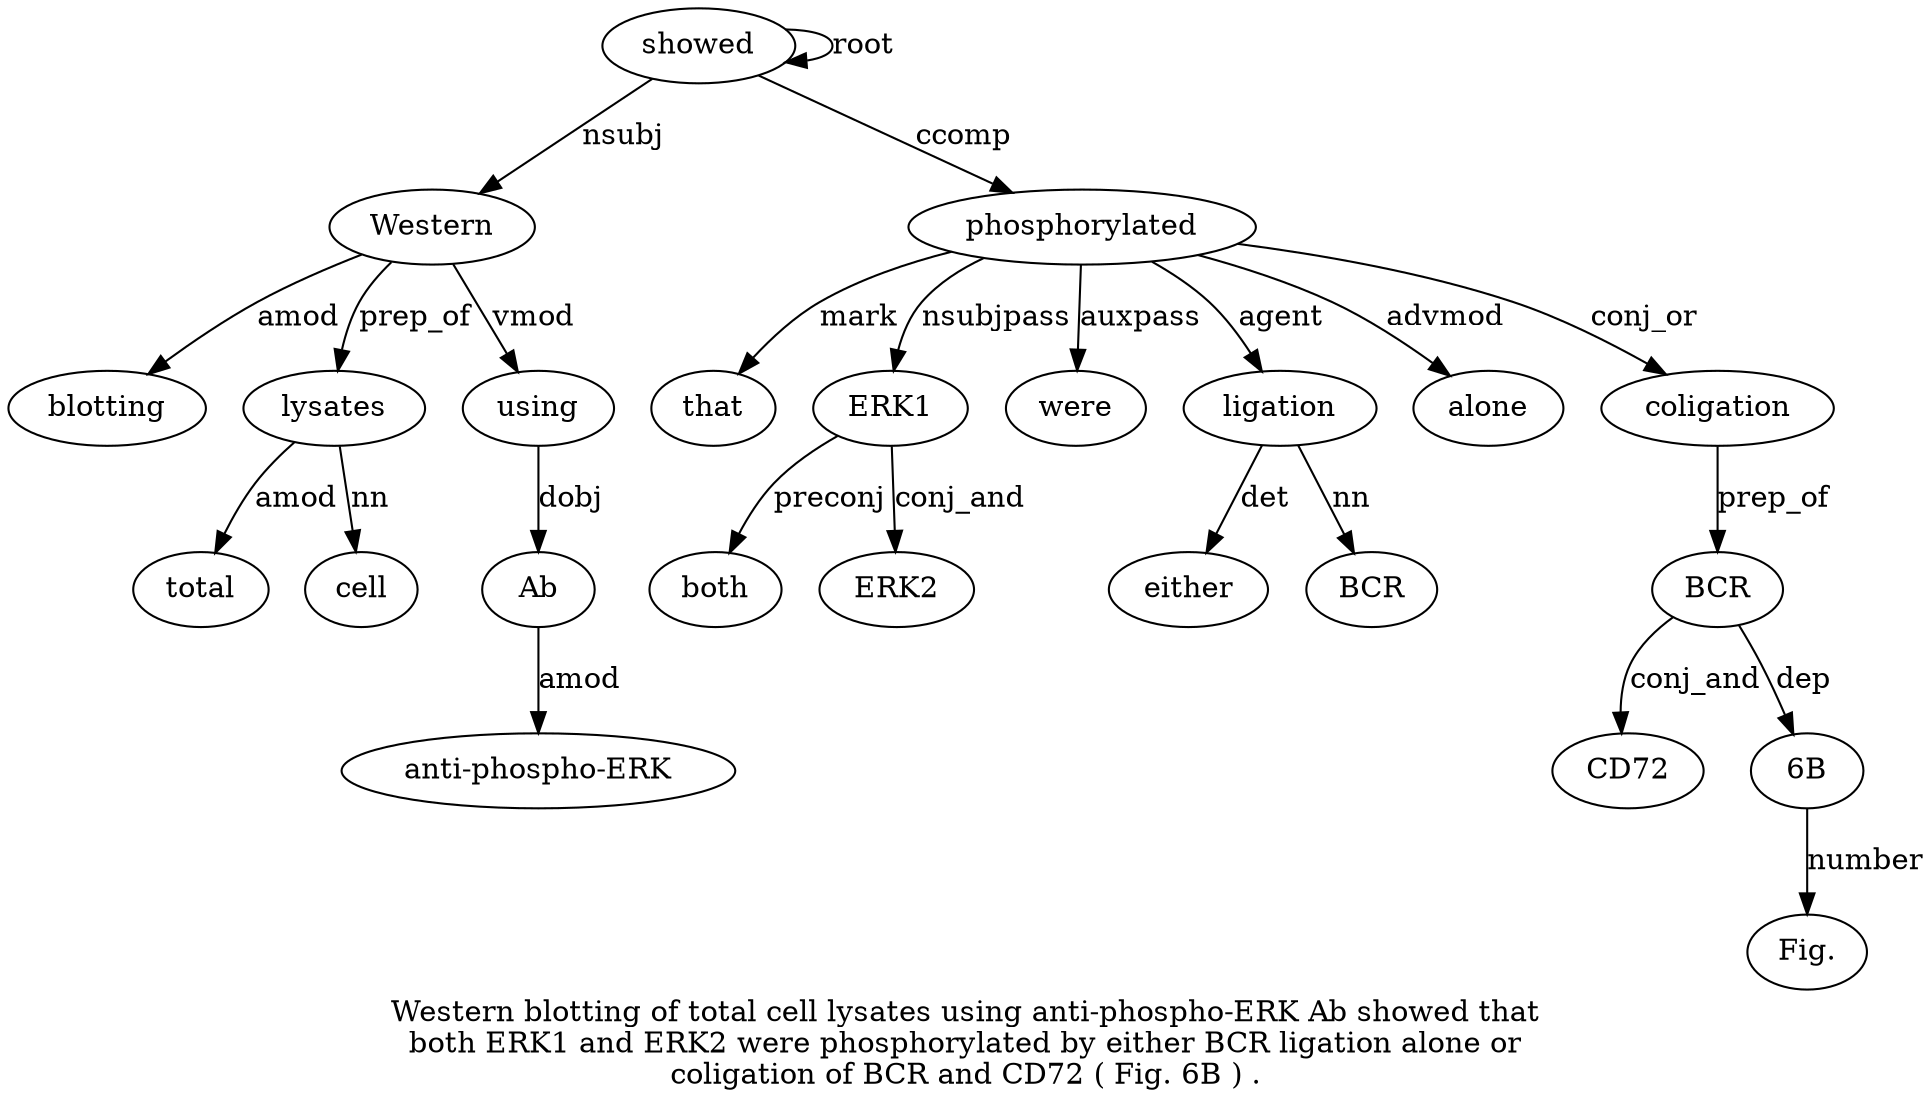 digraph "Western blotting of total cell lysates using anti-phospho-ERK Ab showed that both ERK1 and ERK2 were phosphorylated by either BCR ligation alone or coligation of BCR and CD72 ( Fig. 6B ) ." {
label="Western blotting of total cell lysates using anti-phospho-ERK Ab showed that
both ERK1 and ERK2 were phosphorylated by either BCR ligation alone or
coligation of BCR and CD72 ( Fig. 6B ) .";
showed10 [style=filled, fillcolor=white, label=showed];
Western1 [style=filled, fillcolor=white, label=Western];
showed10 -> Western1  [label=nsubj];
blotting2 [style=filled, fillcolor=white, label=blotting];
Western1 -> blotting2  [label=amod];
lysates6 [style=filled, fillcolor=white, label=lysates];
total4 [style=filled, fillcolor=white, label=total];
lysates6 -> total4  [label=amod];
cell5 [style=filled, fillcolor=white, label=cell];
lysates6 -> cell5  [label=nn];
Western1 -> lysates6  [label=prep_of];
using7 [style=filled, fillcolor=white, label=using];
Western1 -> using7  [label=vmod];
Ab9 [style=filled, fillcolor=white, label=Ab];
"anti-phospho-ERK8" [style=filled, fillcolor=white, label="anti-phospho-ERK"];
Ab9 -> "anti-phospho-ERK8"  [label=amod];
using7 -> Ab9  [label=dobj];
showed10 -> showed10  [label=root];
phosphorylated17 [style=filled, fillcolor=white, label=phosphorylated];
that11 [style=filled, fillcolor=white, label=that];
phosphorylated17 -> that11  [label=mark];
ERK113 [style=filled, fillcolor=white, label=ERK1];
both12 [style=filled, fillcolor=white, label=both];
ERK113 -> both12  [label=preconj];
phosphorylated17 -> ERK113  [label=nsubjpass];
ERK215 [style=filled, fillcolor=white, label=ERK2];
ERK113 -> ERK215  [label=conj_and];
were16 [style=filled, fillcolor=white, label=were];
phosphorylated17 -> were16  [label=auxpass];
showed10 -> phosphorylated17  [label=ccomp];
ligation21 [style=filled, fillcolor=white, label=ligation];
either19 [style=filled, fillcolor=white, label=either];
ligation21 -> either19  [label=det];
BCR20 [style=filled, fillcolor=white, label=BCR];
ligation21 -> BCR20  [label=nn];
phosphorylated17 -> ligation21  [label=agent];
alone22 [style=filled, fillcolor=white, label=alone];
phosphorylated17 -> alone22  [label=advmod];
coligation24 [style=filled, fillcolor=white, label=coligation];
phosphorylated17 -> coligation24  [label=conj_or];
BCR26 [style=filled, fillcolor=white, label=BCR];
coligation24 -> BCR26  [label=prep_of];
CD7228 [style=filled, fillcolor=white, label=CD72];
BCR26 -> CD7228  [label=conj_and];
"6B31" [style=filled, fillcolor=white, label="6B"];
"Fig.30" [style=filled, fillcolor=white, label="Fig."];
"6B31" -> "Fig.30"  [label=number];
BCR26 -> "6B31"  [label=dep];
}
